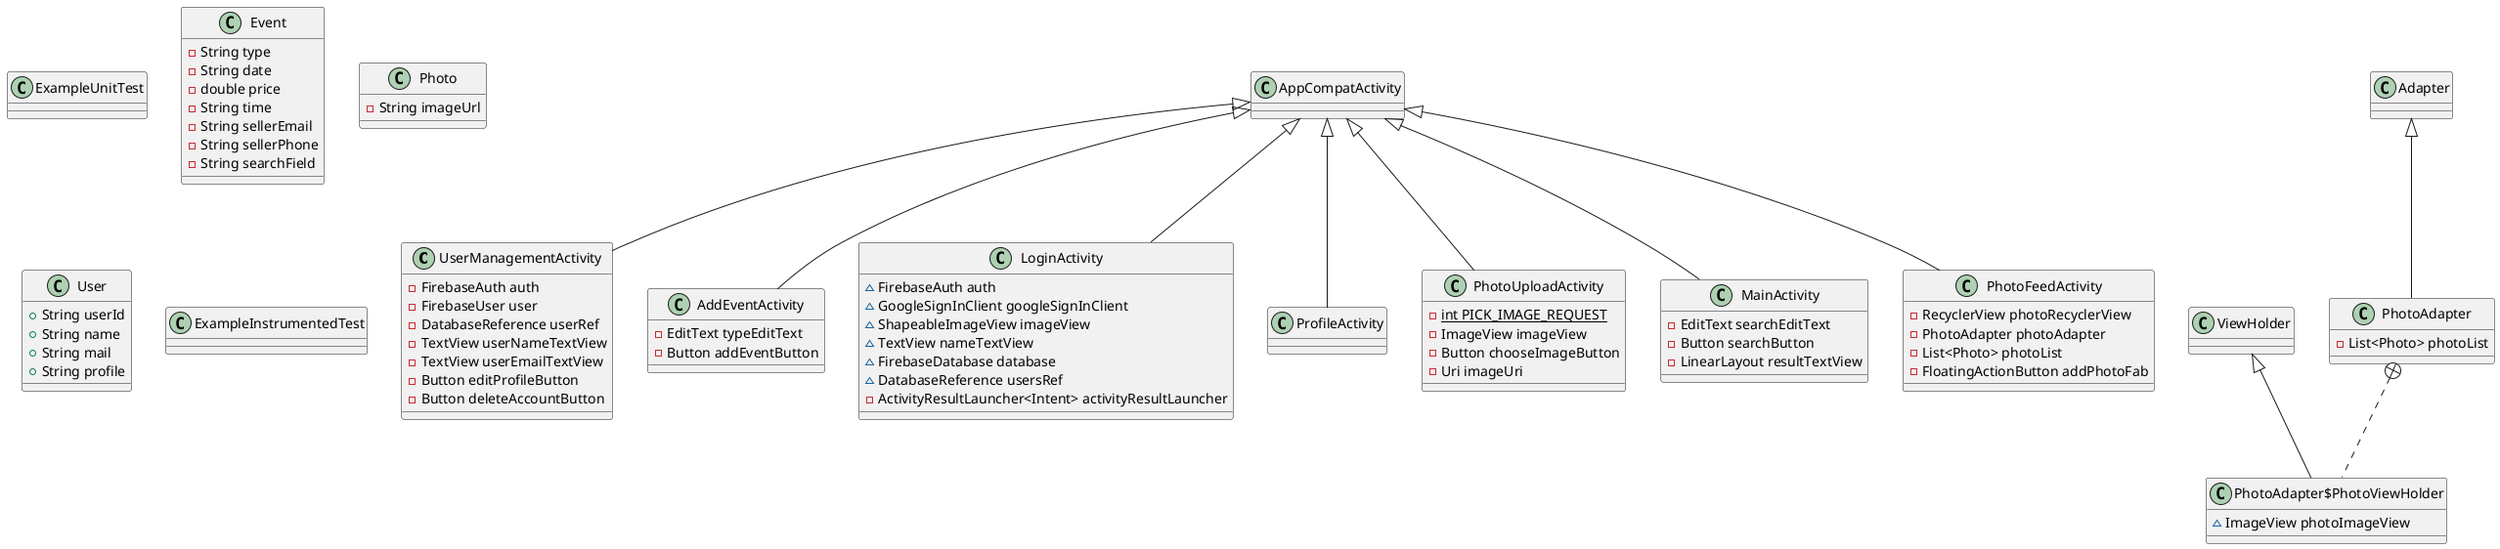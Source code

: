 @startuml
class UserManagementActivity {
- FirebaseAuth auth
- FirebaseUser user
- DatabaseReference userRef
- TextView userNameTextView
- TextView userEmailTextView
- Button editProfileButton
- Button deleteAccountButton
}

class ExampleUnitTest {
}
class AddEventActivity {
- EditText typeEditText
- Button addEventButton
}

class Event {
- String type
- String date
- double price
- String time
- String sellerEmail
- String sellerPhone
- String searchField
}

class LoginActivity {
~ FirebaseAuth auth
~ GoogleSignInClient googleSignInClient
~ ShapeableImageView imageView
~ TextView nameTextView
~ FirebaseDatabase database
~ DatabaseReference usersRef
- ActivityResultLauncher<Intent> activityResultLauncher
}

class Photo {
- String imageUrl
}

class User {
+ String userId
+ String name
+ String mail
+ String profile
}

class ProfileActivity {
}
class PhotoUploadActivity {
- {static} int PICK_IMAGE_REQUEST
- ImageView imageView
- Button chooseImageButton
- Uri imageUri
}

class ExampleInstrumentedTest {
}
class MainActivity {
- EditText searchEditText
- Button searchButton
- LinearLayout resultTextView
}

class PhotoFeedActivity {
- RecyclerView photoRecyclerView
- PhotoAdapter photoAdapter
- List<Photo> photoList
- FloatingActionButton addPhotoFab
}

class PhotoAdapter {
- List<Photo> photoList
}

class PhotoAdapter$PhotoViewHolder {
~ ImageView photoImageView
}



AppCompatActivity <|-- UserManagementActivity
AppCompatActivity <|-- AddEventActivity
AppCompatActivity <|-- LoginActivity
AppCompatActivity <|-- ProfileActivity
AppCompatActivity <|-- PhotoUploadActivity
AppCompatActivity <|-- MainActivity
AppCompatActivity <|-- PhotoFeedActivity
Adapter <|-- PhotoAdapter
PhotoAdapter +.. PhotoAdapter$PhotoViewHolder
ViewHolder <|-- PhotoAdapter$PhotoViewHolder
@enduml